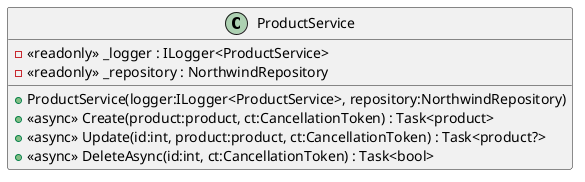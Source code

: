@startuml
class ProductService {
    - <<readonly>> _logger : ILogger<ProductService>
    - <<readonly>> _repository : NorthwindRepository
    + ProductService(logger:ILogger<ProductService>, repository:NorthwindRepository)
    + <<async>> Create(product:product, ct:CancellationToken) : Task<product>
    + <<async>> Update(id:int, product:product, ct:CancellationToken) : Task<product?>
    + <<async>> DeleteAsync(id:int, ct:CancellationToken) : Task<bool>
}
@enduml
